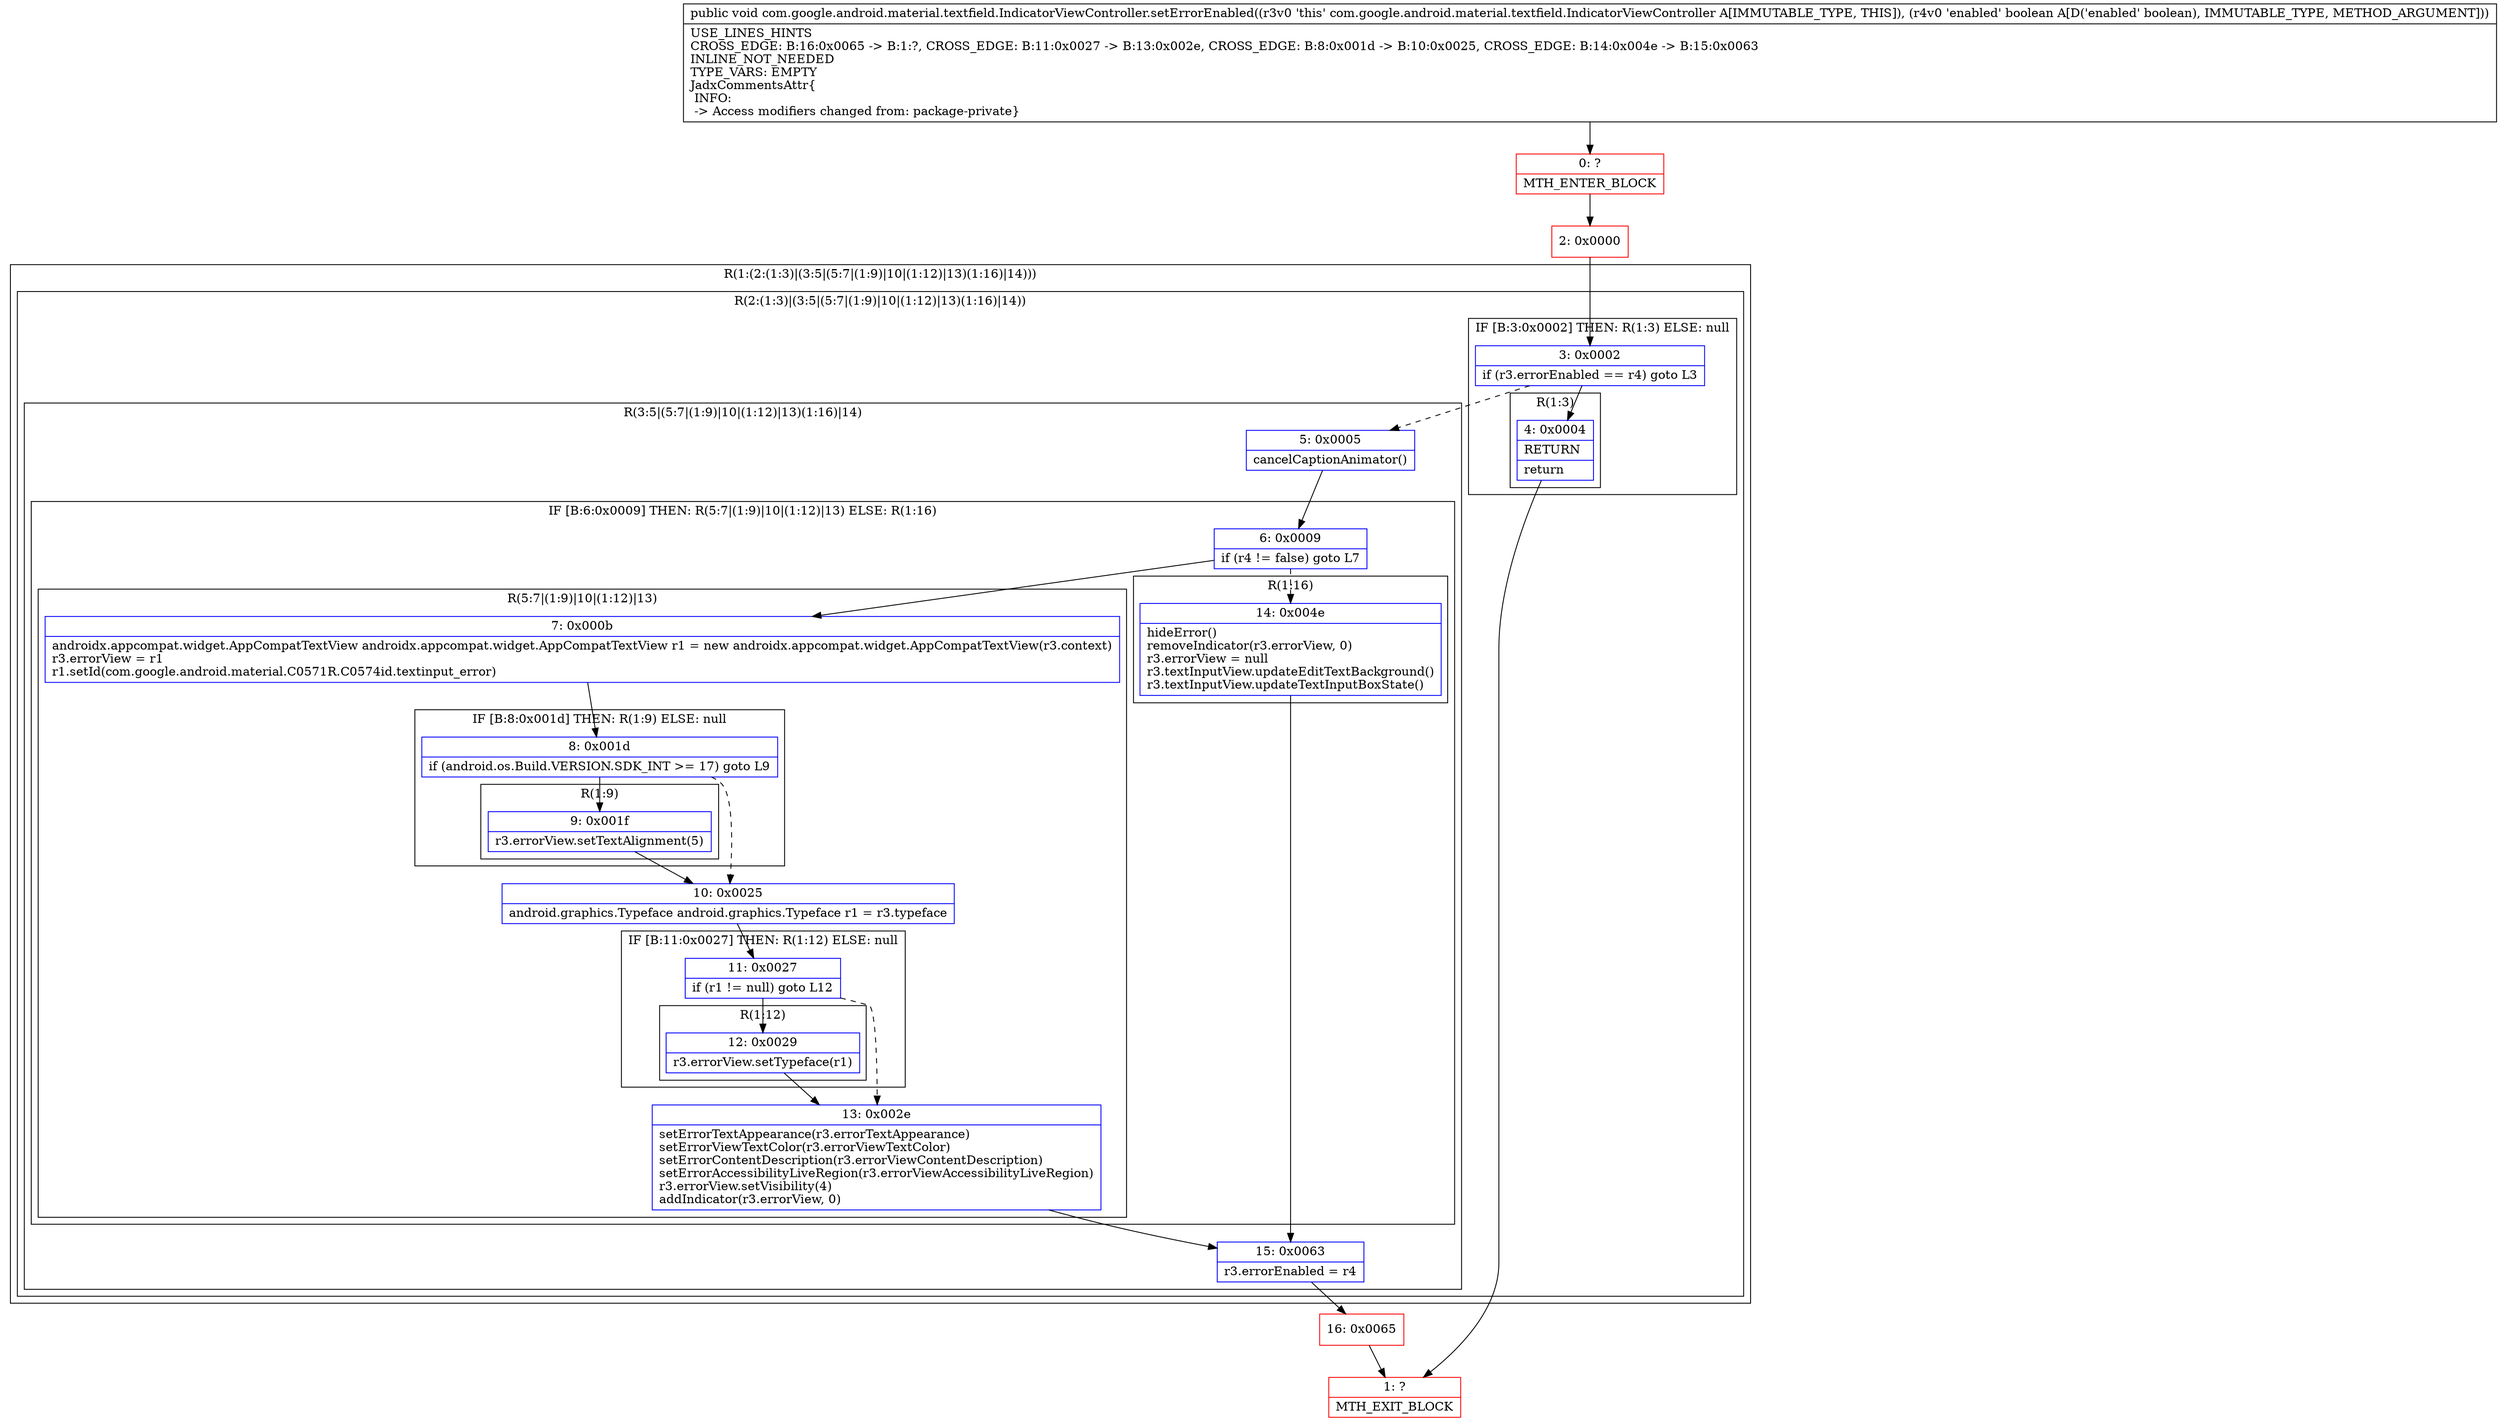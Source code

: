 digraph "CFG forcom.google.android.material.textfield.IndicatorViewController.setErrorEnabled(Z)V" {
subgraph cluster_Region_673808266 {
label = "R(1:(2:(1:3)|(3:5|(5:7|(1:9)|10|(1:12)|13)(1:16)|14)))";
node [shape=record,color=blue];
subgraph cluster_Region_2019658271 {
label = "R(2:(1:3)|(3:5|(5:7|(1:9)|10|(1:12)|13)(1:16)|14))";
node [shape=record,color=blue];
subgraph cluster_IfRegion_591289979 {
label = "IF [B:3:0x0002] THEN: R(1:3) ELSE: null";
node [shape=record,color=blue];
Node_3 [shape=record,label="{3\:\ 0x0002|if (r3.errorEnabled == r4) goto L3\l}"];
subgraph cluster_Region_781004566 {
label = "R(1:3)";
node [shape=record,color=blue];
Node_4 [shape=record,label="{4\:\ 0x0004|RETURN\l|return\l}"];
}
}
subgraph cluster_Region_1304154210 {
label = "R(3:5|(5:7|(1:9)|10|(1:12)|13)(1:16)|14)";
node [shape=record,color=blue];
Node_5 [shape=record,label="{5\:\ 0x0005|cancelCaptionAnimator()\l}"];
subgraph cluster_IfRegion_972982968 {
label = "IF [B:6:0x0009] THEN: R(5:7|(1:9)|10|(1:12)|13) ELSE: R(1:16)";
node [shape=record,color=blue];
Node_6 [shape=record,label="{6\:\ 0x0009|if (r4 != false) goto L7\l}"];
subgraph cluster_Region_1079881294 {
label = "R(5:7|(1:9)|10|(1:12)|13)";
node [shape=record,color=blue];
Node_7 [shape=record,label="{7\:\ 0x000b|androidx.appcompat.widget.AppCompatTextView androidx.appcompat.widget.AppCompatTextView r1 = new androidx.appcompat.widget.AppCompatTextView(r3.context)\lr3.errorView = r1\lr1.setId(com.google.android.material.C0571R.C0574id.textinput_error)\l}"];
subgraph cluster_IfRegion_1759696506 {
label = "IF [B:8:0x001d] THEN: R(1:9) ELSE: null";
node [shape=record,color=blue];
Node_8 [shape=record,label="{8\:\ 0x001d|if (android.os.Build.VERSION.SDK_INT \>= 17) goto L9\l}"];
subgraph cluster_Region_793817583 {
label = "R(1:9)";
node [shape=record,color=blue];
Node_9 [shape=record,label="{9\:\ 0x001f|r3.errorView.setTextAlignment(5)\l}"];
}
}
Node_10 [shape=record,label="{10\:\ 0x0025|android.graphics.Typeface android.graphics.Typeface r1 = r3.typeface\l}"];
subgraph cluster_IfRegion_1664348179 {
label = "IF [B:11:0x0027] THEN: R(1:12) ELSE: null";
node [shape=record,color=blue];
Node_11 [shape=record,label="{11\:\ 0x0027|if (r1 != null) goto L12\l}"];
subgraph cluster_Region_138602210 {
label = "R(1:12)";
node [shape=record,color=blue];
Node_12 [shape=record,label="{12\:\ 0x0029|r3.errorView.setTypeface(r1)\l}"];
}
}
Node_13 [shape=record,label="{13\:\ 0x002e|setErrorTextAppearance(r3.errorTextAppearance)\lsetErrorViewTextColor(r3.errorViewTextColor)\lsetErrorContentDescription(r3.errorViewContentDescription)\lsetErrorAccessibilityLiveRegion(r3.errorViewAccessibilityLiveRegion)\lr3.errorView.setVisibility(4)\laddIndicator(r3.errorView, 0)\l}"];
}
subgraph cluster_Region_1014713511 {
label = "R(1:16)";
node [shape=record,color=blue];
Node_14 [shape=record,label="{14\:\ 0x004e|hideError()\lremoveIndicator(r3.errorView, 0)\lr3.errorView = null\lr3.textInputView.updateEditTextBackground()\lr3.textInputView.updateTextInputBoxState()\l}"];
}
}
Node_15 [shape=record,label="{15\:\ 0x0063|r3.errorEnabled = r4\l}"];
}
}
}
Node_0 [shape=record,color=red,label="{0\:\ ?|MTH_ENTER_BLOCK\l}"];
Node_2 [shape=record,color=red,label="{2\:\ 0x0000}"];
Node_1 [shape=record,color=red,label="{1\:\ ?|MTH_EXIT_BLOCK\l}"];
Node_16 [shape=record,color=red,label="{16\:\ 0x0065}"];
MethodNode[shape=record,label="{public void com.google.android.material.textfield.IndicatorViewController.setErrorEnabled((r3v0 'this' com.google.android.material.textfield.IndicatorViewController A[IMMUTABLE_TYPE, THIS]), (r4v0 'enabled' boolean A[D('enabled' boolean), IMMUTABLE_TYPE, METHOD_ARGUMENT]))  | USE_LINES_HINTS\lCROSS_EDGE: B:16:0x0065 \-\> B:1:?, CROSS_EDGE: B:11:0x0027 \-\> B:13:0x002e, CROSS_EDGE: B:8:0x001d \-\> B:10:0x0025, CROSS_EDGE: B:14:0x004e \-\> B:15:0x0063\lINLINE_NOT_NEEDED\lTYPE_VARS: EMPTY\lJadxCommentsAttr\{\l INFO: \l \-\> Access modifiers changed from: package\-private\}\l}"];
MethodNode -> Node_0;Node_3 -> Node_4;
Node_3 -> Node_5[style=dashed];
Node_4 -> Node_1;
Node_5 -> Node_6;
Node_6 -> Node_7;
Node_6 -> Node_14[style=dashed];
Node_7 -> Node_8;
Node_8 -> Node_9;
Node_8 -> Node_10[style=dashed];
Node_9 -> Node_10;
Node_10 -> Node_11;
Node_11 -> Node_12;
Node_11 -> Node_13[style=dashed];
Node_12 -> Node_13;
Node_13 -> Node_15;
Node_14 -> Node_15;
Node_15 -> Node_16;
Node_0 -> Node_2;
Node_2 -> Node_3;
Node_16 -> Node_1;
}

